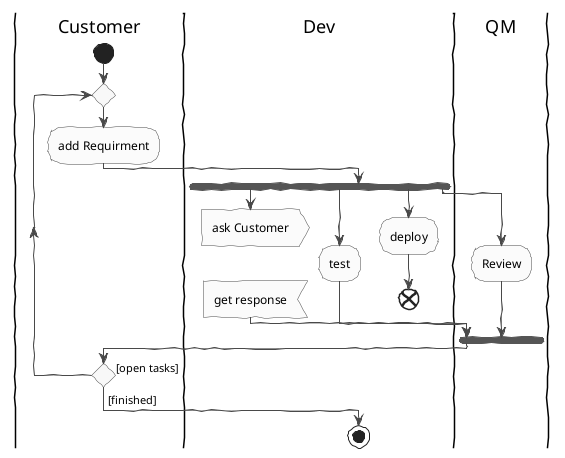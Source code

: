 @startuml
' Welche Schriften gibt es auf dem System?
' listfonts als plantUML-Kommando gibt's aus.
skinparam DefaultFontName "FG Virgil"
skinparam handwritten true
skinparam monochrome true
skinparam packageStyle rect
skinparam shadowing false

skinparam Activity{
    BackgroundColor snow
    BorderColor DarkSlateBlue
    DiamondBackgroundColor ghostwhite
    DiamondBorderColor DarkSlateBlue

}
skinparam Note{
    BorderColor DarkSlateBlue
    BackgroundColor LightYellow
}

skinparam ArrowColor DarkSlateBlue
  |Customer|
  |Dev|
  |QM|
  |Customer|
  start
  repeat
  :add Requirment;
  |Dev|
  fork
    :ask Customer>
	Detach
	:get response<
  fork again 
  :test;
  fork again
  :deploy;
  end
  fork again 
  |QM|
    :Review;
  end fork
   |Customer|
     repeat while () is ([open tasks])
->[finished];
|Dev|
stop 
@enduml
